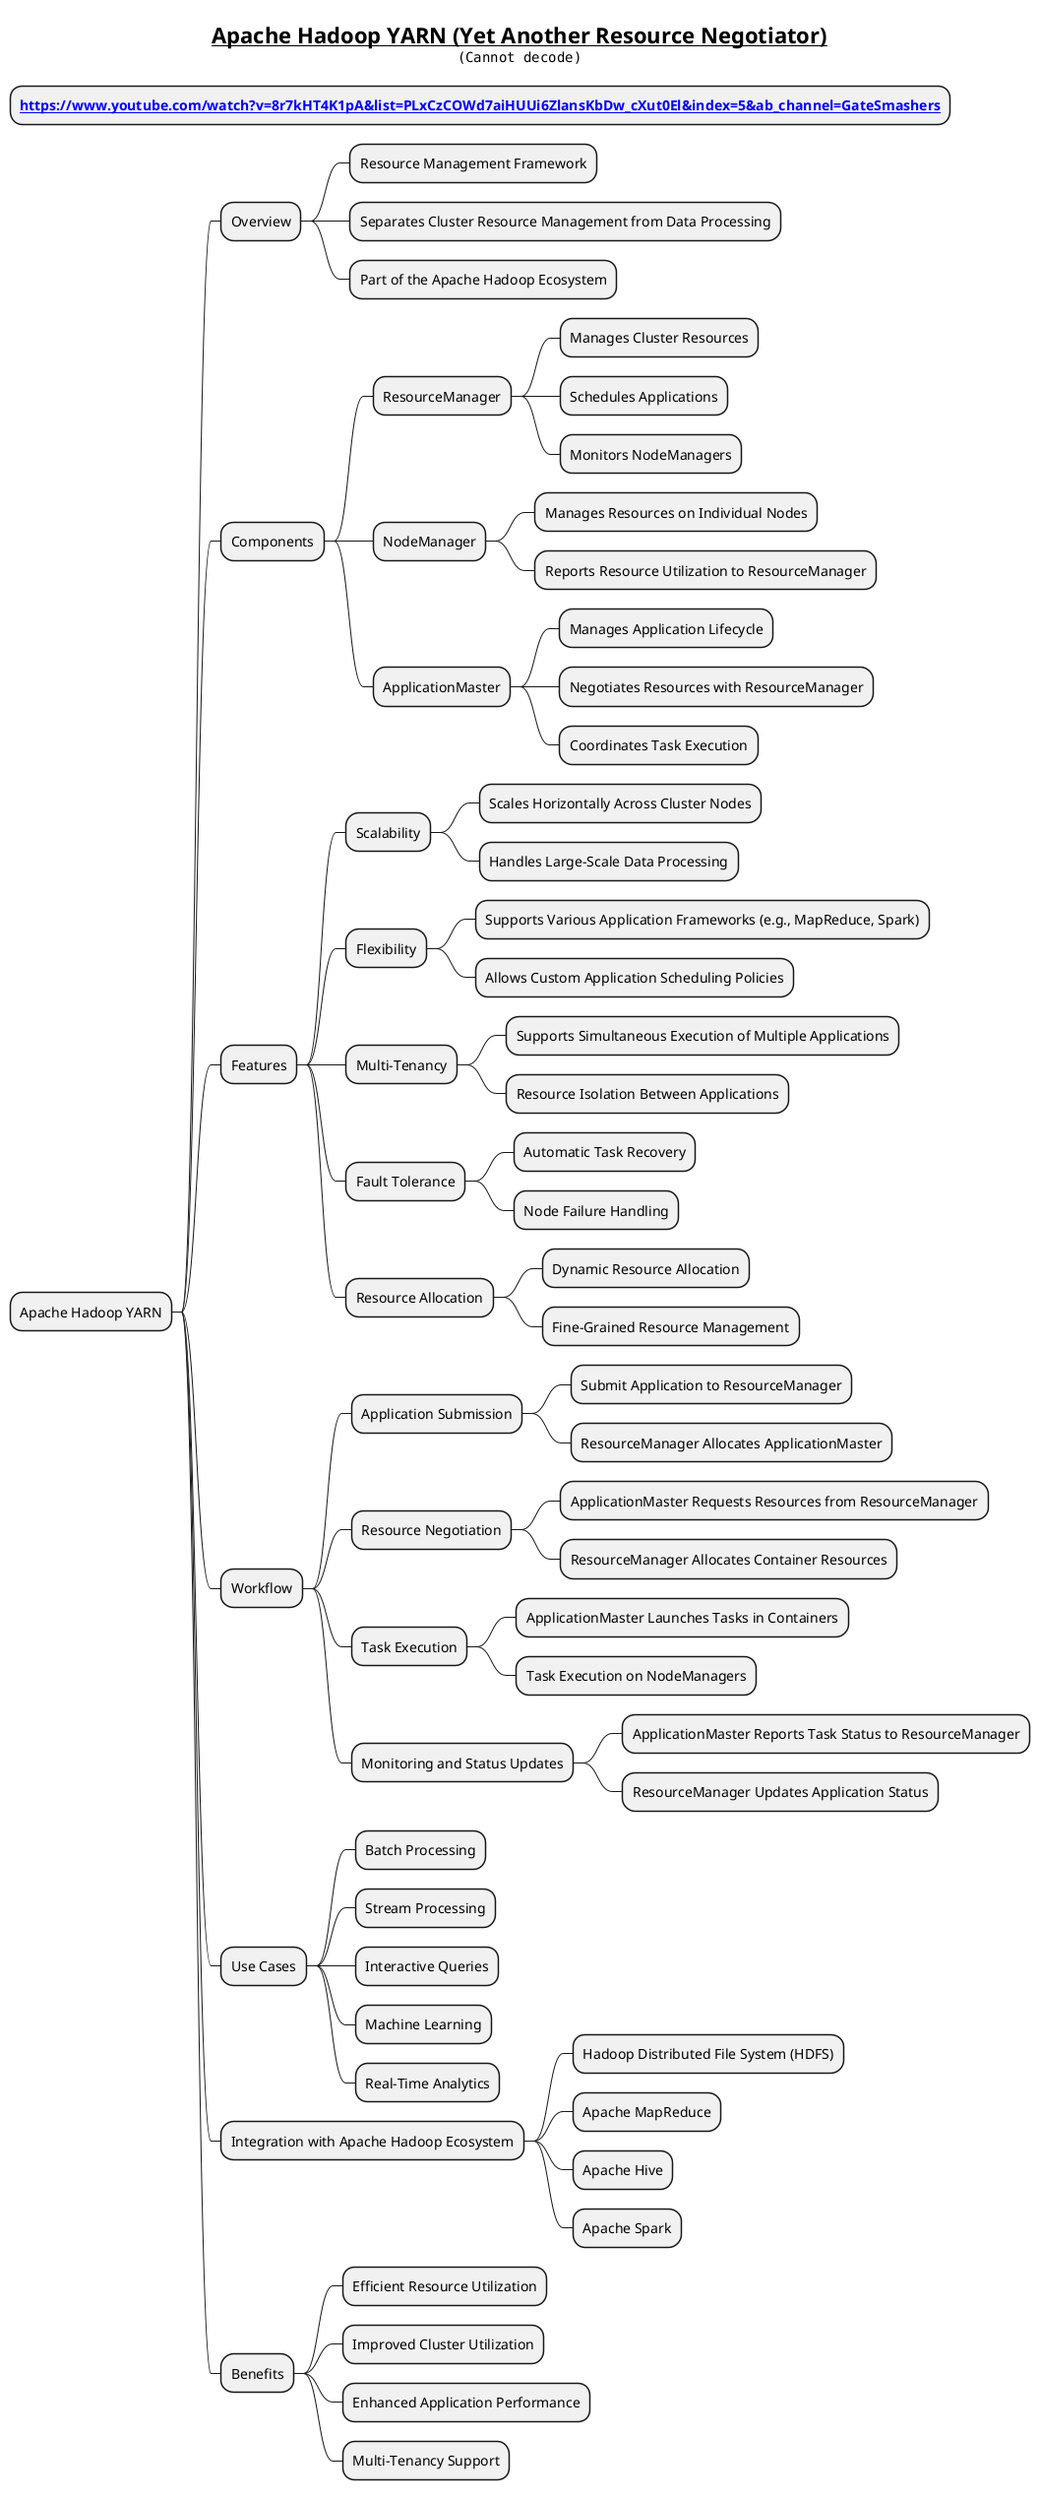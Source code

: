 @startmindmap
title =__Apache Hadoop YARN (Yet Another Resource Negotiator)__\n<img:images/img_13.png>

* **[[https://www.youtube.com/watch?v=8r7kHT4K1pA&list=PLxCzCOWd7aiHUUi6ZlansKbDw_cXut0El&index=5&ab_channel=GateSmashers]]**

* Apache Hadoop YARN
** Overview
*** Resource Management Framework
*** Separates Cluster Resource Management from Data Processing
*** Part of the Apache Hadoop Ecosystem

** Components
*** ResourceManager
**** Manages Cluster Resources
**** Schedules Applications
**** Monitors NodeManagers
*** NodeManager
**** Manages Resources on Individual Nodes
**** Reports Resource Utilization to ResourceManager
*** ApplicationMaster
**** Manages Application Lifecycle
**** Negotiates Resources with ResourceManager
**** Coordinates Task Execution

** Features
*** Scalability
**** Scales Horizontally Across Cluster Nodes
**** Handles Large-Scale Data Processing
*** Flexibility
**** Supports Various Application Frameworks (e.g., MapReduce, Spark)
**** Allows Custom Application Scheduling Policies
*** Multi-Tenancy
**** Supports Simultaneous Execution of Multiple Applications
**** Resource Isolation Between Applications
*** Fault Tolerance
**** Automatic Task Recovery
**** Node Failure Handling
*** Resource Allocation
**** Dynamic Resource Allocation
**** Fine-Grained Resource Management

** Workflow
*** Application Submission
**** Submit Application to ResourceManager
**** ResourceManager Allocates ApplicationMaster
*** Resource Negotiation
**** ApplicationMaster Requests Resources from ResourceManager
**** ResourceManager Allocates Container Resources
*** Task Execution
**** ApplicationMaster Launches Tasks in Containers
**** Task Execution on NodeManagers
*** Monitoring and Status Updates
**** ApplicationMaster Reports Task Status to ResourceManager
**** ResourceManager Updates Application Status

** Use Cases
*** Batch Processing
*** Stream Processing
*** Interactive Queries
*** Machine Learning
*** Real-Time Analytics

** Integration with Apache Hadoop Ecosystem
*** Hadoop Distributed File System (HDFS)
*** Apache MapReduce
*** Apache Hive
*** Apache Spark

** Benefits
*** Efficient Resource Utilization
*** Improved Cluster Utilization
*** Enhanced Application Performance
*** Multi-Tenancy Support

@endmindmap
